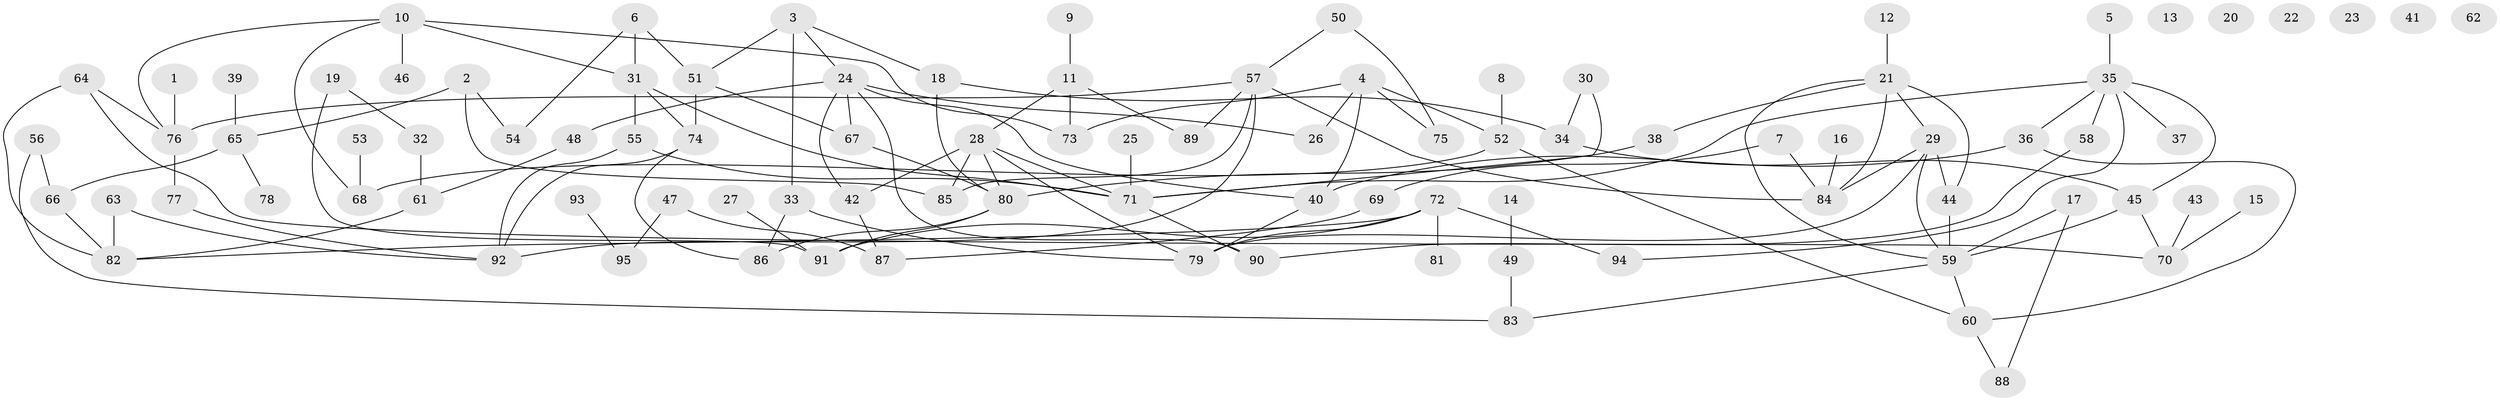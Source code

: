 // Generated by graph-tools (version 1.1) at 2025/49/03/09/25 03:49:07]
// undirected, 95 vertices, 134 edges
graph export_dot {
graph [start="1"]
  node [color=gray90,style=filled];
  1;
  2;
  3;
  4;
  5;
  6;
  7;
  8;
  9;
  10;
  11;
  12;
  13;
  14;
  15;
  16;
  17;
  18;
  19;
  20;
  21;
  22;
  23;
  24;
  25;
  26;
  27;
  28;
  29;
  30;
  31;
  32;
  33;
  34;
  35;
  36;
  37;
  38;
  39;
  40;
  41;
  42;
  43;
  44;
  45;
  46;
  47;
  48;
  49;
  50;
  51;
  52;
  53;
  54;
  55;
  56;
  57;
  58;
  59;
  60;
  61;
  62;
  63;
  64;
  65;
  66;
  67;
  68;
  69;
  70;
  71;
  72;
  73;
  74;
  75;
  76;
  77;
  78;
  79;
  80;
  81;
  82;
  83;
  84;
  85;
  86;
  87;
  88;
  89;
  90;
  91;
  92;
  93;
  94;
  95;
  1 -- 76;
  2 -- 54;
  2 -- 65;
  2 -- 85;
  3 -- 18;
  3 -- 24;
  3 -- 33;
  3 -- 51;
  4 -- 26;
  4 -- 40;
  4 -- 52;
  4 -- 73;
  4 -- 75;
  5 -- 35;
  6 -- 31;
  6 -- 51;
  6 -- 54;
  7 -- 69;
  7 -- 84;
  8 -- 52;
  9 -- 11;
  10 -- 31;
  10 -- 46;
  10 -- 68;
  10 -- 73;
  10 -- 76;
  11 -- 28;
  11 -- 73;
  11 -- 89;
  12 -- 21;
  14 -- 49;
  15 -- 70;
  16 -- 84;
  17 -- 59;
  17 -- 88;
  18 -- 34;
  18 -- 80;
  19 -- 32;
  19 -- 91;
  21 -- 29;
  21 -- 38;
  21 -- 44;
  21 -- 59;
  21 -- 84;
  24 -- 26;
  24 -- 40;
  24 -- 42;
  24 -- 48;
  24 -- 67;
  24 -- 90;
  25 -- 71;
  27 -- 91;
  28 -- 42;
  28 -- 71;
  28 -- 79;
  28 -- 80;
  28 -- 85;
  29 -- 44;
  29 -- 59;
  29 -- 79;
  29 -- 84;
  30 -- 34;
  30 -- 71;
  31 -- 55;
  31 -- 71;
  31 -- 74;
  32 -- 61;
  33 -- 79;
  33 -- 86;
  34 -- 45;
  35 -- 36;
  35 -- 37;
  35 -- 45;
  35 -- 58;
  35 -- 71;
  35 -- 94;
  36 -- 40;
  36 -- 60;
  38 -- 80;
  39 -- 65;
  40 -- 79;
  42 -- 87;
  43 -- 70;
  44 -- 59;
  45 -- 59;
  45 -- 70;
  47 -- 87;
  47 -- 95;
  48 -- 61;
  49 -- 83;
  50 -- 57;
  50 -- 75;
  51 -- 67;
  51 -- 74;
  52 -- 60;
  52 -- 68;
  53 -- 68;
  55 -- 71;
  55 -- 92;
  56 -- 66;
  56 -- 83;
  57 -- 76;
  57 -- 84;
  57 -- 85;
  57 -- 89;
  57 -- 92;
  58 -- 90;
  59 -- 60;
  59 -- 83;
  60 -- 88;
  61 -- 82;
  63 -- 82;
  63 -- 92;
  64 -- 70;
  64 -- 76;
  64 -- 82;
  65 -- 66;
  65 -- 78;
  66 -- 82;
  67 -- 80;
  69 -- 87;
  71 -- 90;
  72 -- 79;
  72 -- 81;
  72 -- 82;
  72 -- 91;
  72 -- 94;
  74 -- 86;
  74 -- 92;
  76 -- 77;
  77 -- 92;
  80 -- 86;
  80 -- 91;
  93 -- 95;
}
